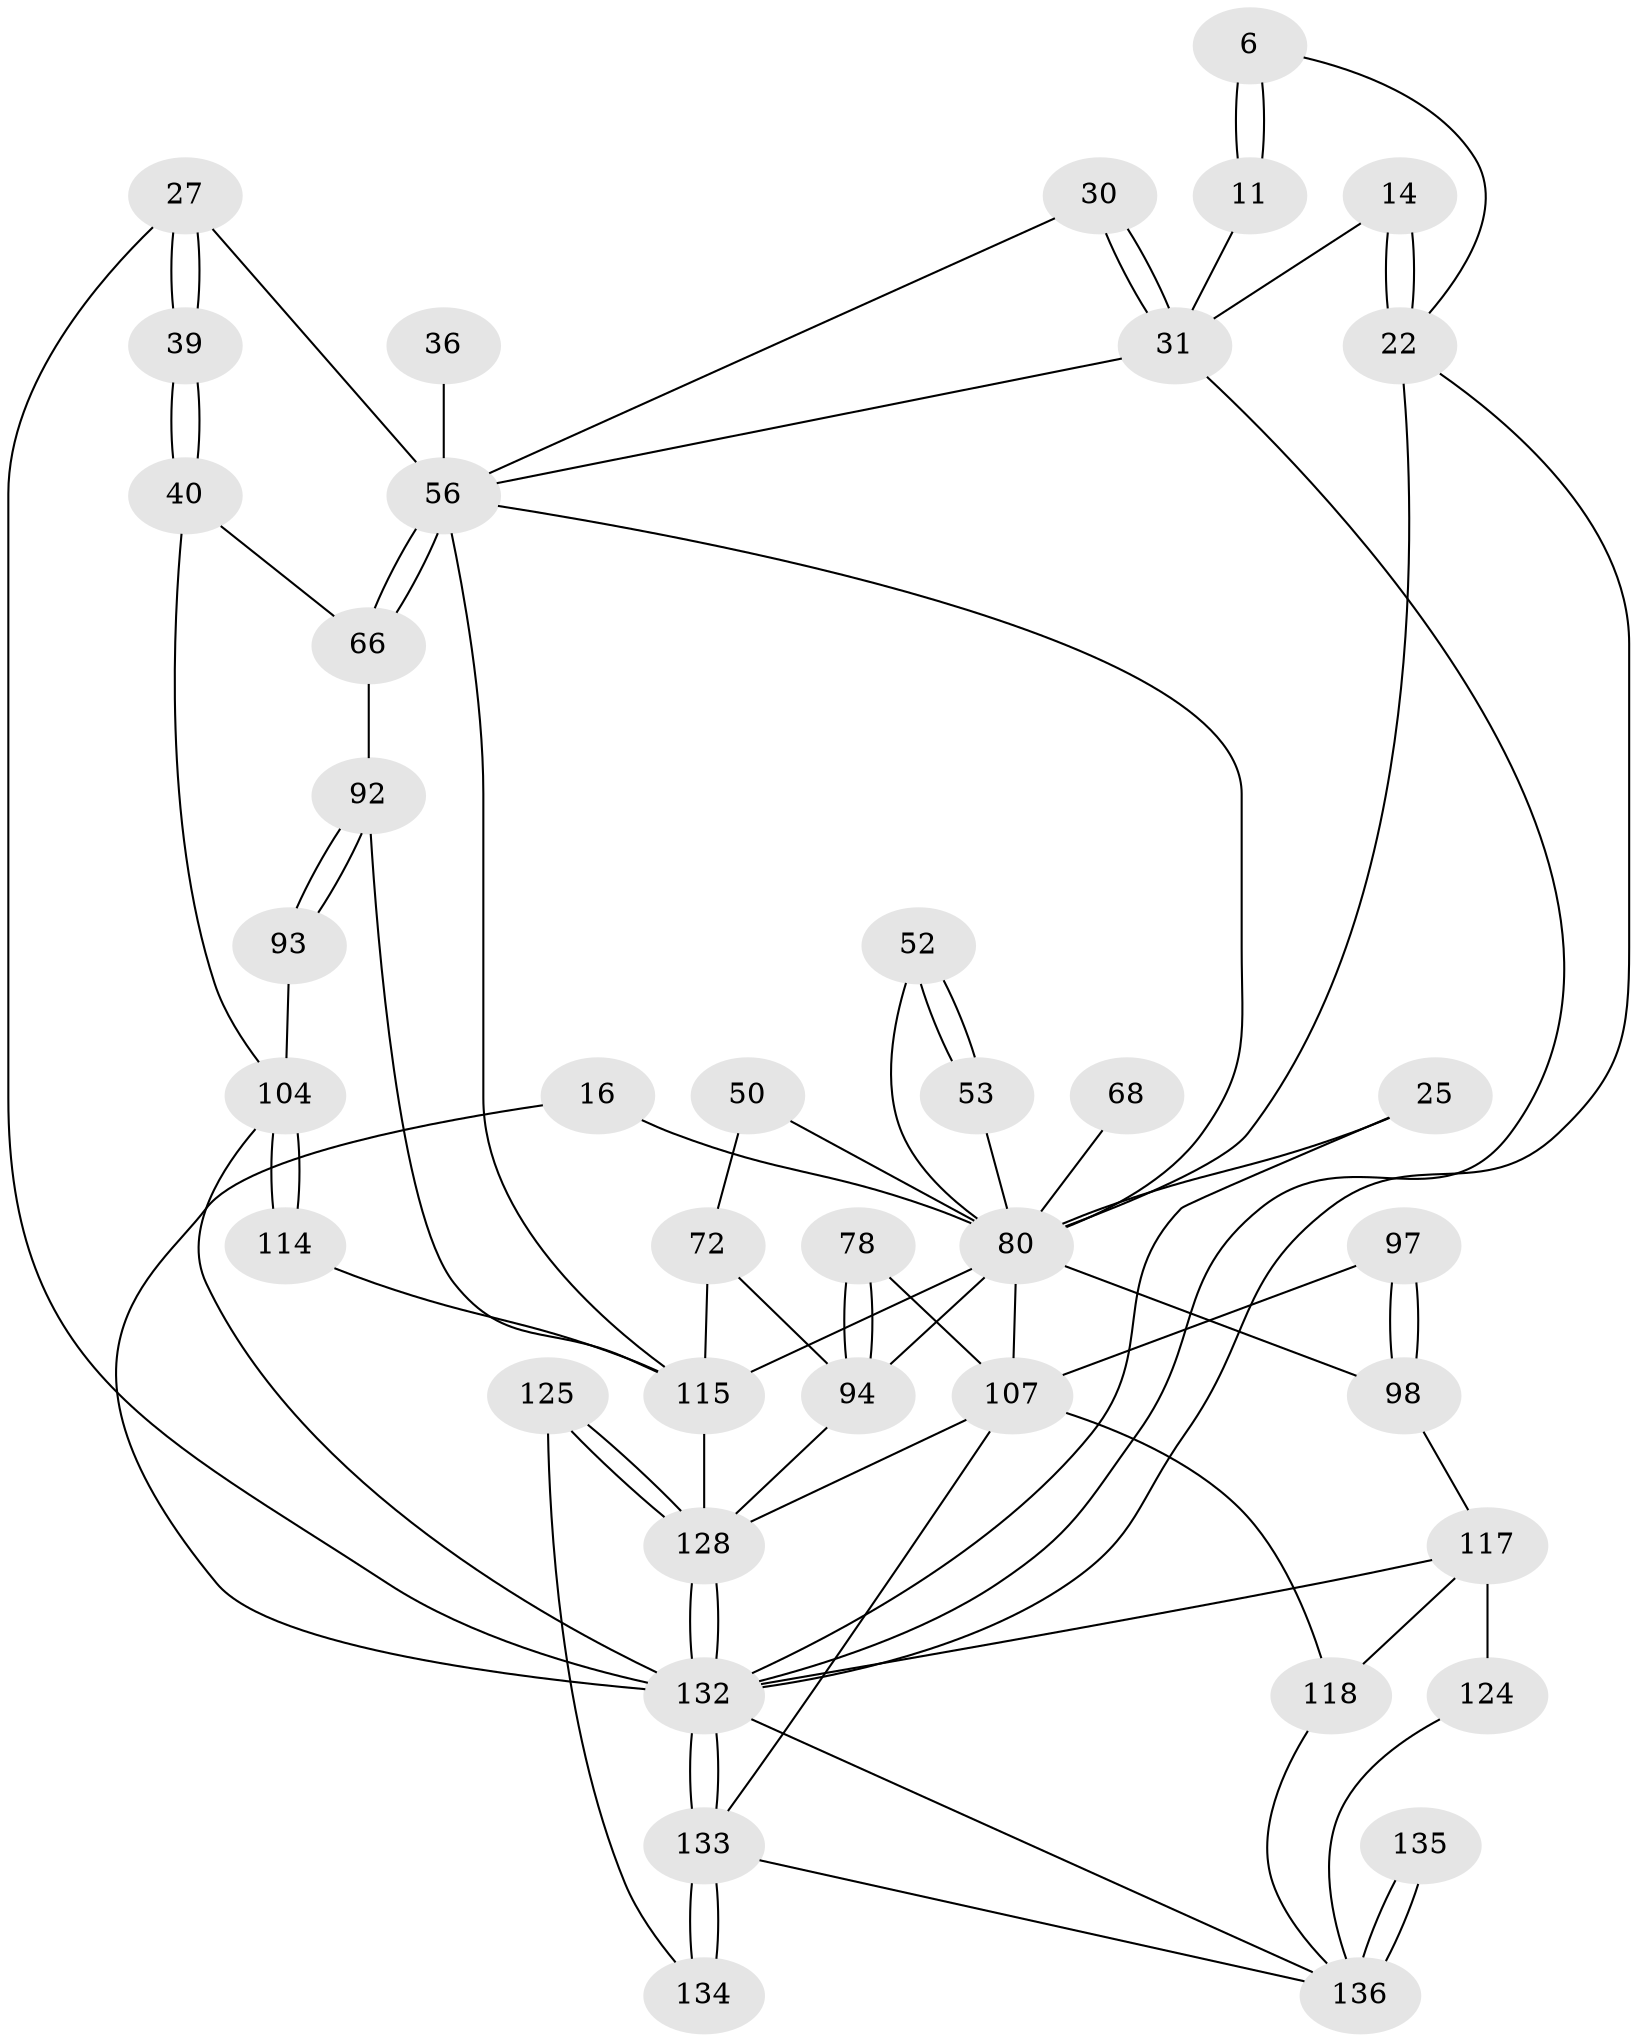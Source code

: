 // original degree distribution, {3: 0.014705882352941176, 5: 0.4411764705882353, 4: 0.27941176470588236, 6: 0.2647058823529412}
// Generated by graph-tools (version 1.1) at 2025/05/03/04/25 22:05:27]
// undirected, 40 vertices, 83 edges
graph export_dot {
graph [start="1"]
  node [color=gray90,style=filled];
  6 [pos="+0.6035065099274678+0",super="+1"];
  11 [pos="+0.6043735918445113+0.07471328507871786",super="+2"];
  14 [pos="+0.5532637425245455+0.15860165894880995"];
  16 [pos="+0+0"];
  22 [pos="+0.381770388918826+0.17365033000227065",super="+8+7"];
  25 [pos="+0.15073799249410658+0.2144593984098798",super="+19"];
  27 [pos="+0.8196864572788953+0.17641700497270135",super="+26"];
  30 [pos="+0.7739811407214009+0.14192837016654525"];
  31 [pos="+0.5809333542990163+0.24549969162445048",super="+13+17"];
  36 [pos="+0.7024396279745089+0.25448511101343296"];
  39 [pos="+1+0.26766976873305964"];
  40 [pos="+1+0.32070539749634086"];
  50 [pos="+0.41827457455678874+0.39518978153958173"];
  52 [pos="+0.2803273586067123+0.41837105413225933",super="+45+46"];
  53 [pos="+0.2251027758353033+0.39929628240328907"];
  56 [pos="+0.6697200343576616+0.40956478440885774",super="+48+38"];
  66 [pos="+0.7347188551726346+0.46678867819009934",super="+42+41"];
  68 [pos="+0.20188307544588494+0.48220638024164897",super="+67"];
  72 [pos="+0.5704648285189843+0.5468432954344912",super="+65"];
  78 [pos="+0.33480437279866726+0.5694354829799216"];
  80 [pos="+0.2078798034184321+0.590411619181033",super="+69+61+60+77"];
  92 [pos="+0.7899970721868621+0.6505205831067715",super="+89+83"];
  93 [pos="+0.8523943814826926+0.6015463285222632",super="+86"];
  94 [pos="+0.340014913105981+0.5742861924072677",super="+74+75+76"];
  97 [pos="+0.054340306791390326+0.6813877636488126"];
  98 [pos="+0+0.6275013556644993",super="+63+62+81"];
  104 [pos="+1+0.8830844898248948",super="+88+85+95"];
  107 [pos="+0.3355981946725577+0.8398906681770872",super="+106+100"];
  114 [pos="+0.8985268583367244+0.8658504908652647",super="+102+101"];
  115 [pos="+0.7769934623126035+0.9244575705467603",super="+108+109"];
  117 [pos="+0.03690559628623431+0.8584568362676025",super="+111+112"];
  118 [pos="+0.20790409031441945+0.87456235178056",super="+116"];
  124 [pos="+0.07735056966502393+0.9212481342606709"];
  125 [pos="+0.5844086641916906+0.8971993823340818"];
  128 [pos="+0.7169487291345518+1",super="+120+110"];
  132 [pos="+0.7024348738873698+1",super="+113"];
  133 [pos="+0.676356104708441+1",super="+130+129"];
  134 [pos="+0.5446417712678+0.9587689042565138",super="+126"];
  135 [pos="+0.2597003477222475+1"];
  136 [pos="+0.020100615836090095+1",super="+123+131"];
  6 -- 11 [weight=2];
  6 -- 11;
  6 -- 22;
  11 -- 31 [weight=2];
  14 -- 22 [weight=2];
  14 -- 22;
  14 -- 31;
  16 -- 132 [weight=3];
  16 -- 80;
  22 -- 132;
  22 -- 80;
  25 -- 132;
  25 -- 80 [weight=2];
  27 -- 39 [weight=2];
  27 -- 39;
  27 -- 132;
  27 -- 56;
  30 -- 31 [weight=2];
  30 -- 31;
  30 -- 56;
  31 -- 56;
  31 -- 132;
  36 -- 56 [weight=3];
  39 -- 40;
  39 -- 40;
  40 -- 66;
  40 -- 104;
  50 -- 72;
  50 -- 80 [weight=2];
  52 -- 53 [weight=2];
  52 -- 53;
  52 -- 80 [weight=3];
  53 -- 80;
  56 -- 66 [weight=2];
  56 -- 66;
  56 -- 115;
  56 -- 80;
  66 -- 92 [weight=2];
  68 -- 80 [weight=4];
  72 -- 94 [weight=2];
  72 -- 115 [weight=2];
  78 -- 94 [weight=2];
  78 -- 94;
  78 -- 107;
  80 -- 98 [weight=3];
  80 -- 107;
  80 -- 115;
  80 -- 94;
  92 -- 93 [weight=2];
  92 -- 93;
  92 -- 115 [weight=3];
  93 -- 104 [weight=2];
  94 -- 128;
  97 -- 98 [weight=2];
  97 -- 98;
  97 -- 107;
  98 -- 117;
  104 -- 114 [weight=3];
  104 -- 114;
  104 -- 132;
  107 -- 118 [weight=2];
  107 -- 133;
  107 -- 128;
  114 -- 115 [weight=2];
  115 -- 128 [weight=3];
  117 -- 124 [weight=2];
  117 -- 118;
  117 -- 132;
  118 -- 136;
  124 -- 136;
  125 -- 128 [weight=2];
  125 -- 128;
  125 -- 134;
  128 -- 132;
  128 -- 132;
  132 -- 133;
  132 -- 133;
  132 -- 136;
  133 -- 134 [weight=3];
  133 -- 134;
  133 -- 136;
  135 -- 136 [weight=3];
  135 -- 136;
}
